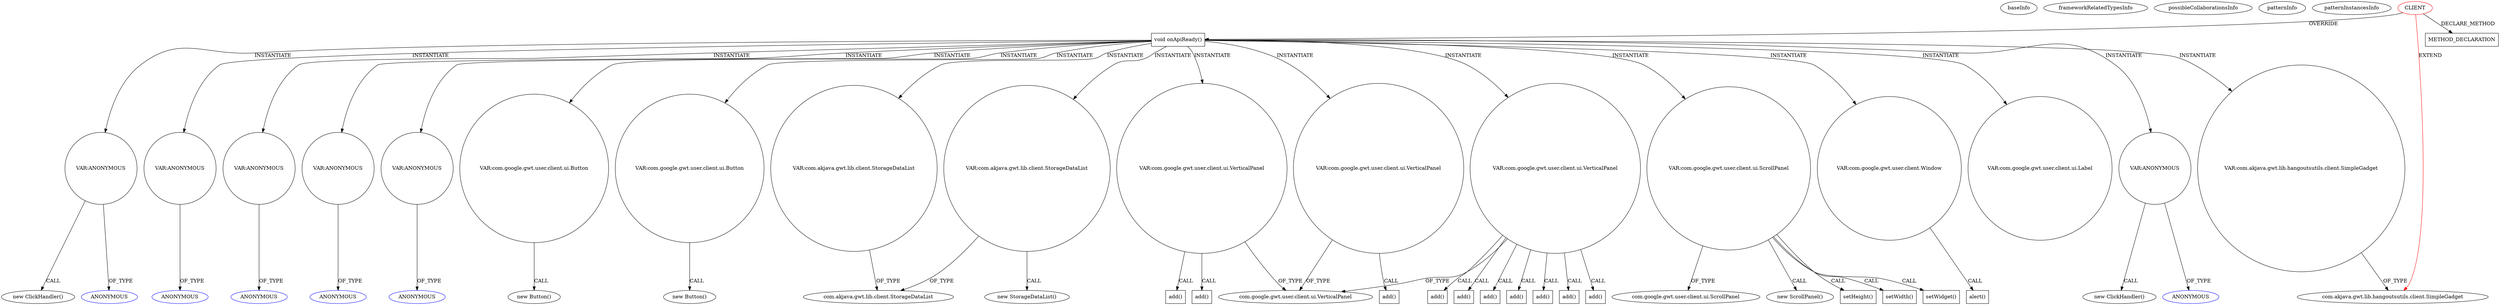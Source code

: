 digraph {
baseInfo[graphId=1626,category="pattern",isAnonymous=false,possibleRelation=false]
frameworkRelatedTypesInfo[0="com.akjava.gwt.lib.hangoutsutils.client.SimpleGadget"]
possibleCollaborationsInfo[]
patternInfo[frequency=2.0,patternRootClient=0]
patternInstancesInfo[0="akjava-GWT-Hangouts~/akjava-GWT-Hangouts/GWT-Hangouts-master/apps/sound-player/src/com/akjava/gwt/hangout/soundplayer/client/HangoutSoundPlayer.java~HangoutSoundPlayer~561",1="akjava-GWT-Hangouts~/akjava-GWT-Hangouts/GWT-Hangouts-master/apps/easyoverlay/src/com/akjava/gwt/hangout/easyoverlay/client/EasyOverlay.java~EasyOverlay~492"]
257[label="new ScrollPanel()",vertexType="CONSTRUCTOR_CALL",isFrameworkType=false]
258[label="VAR:com.google.gwt.user.client.ui.ScrollPanel",vertexType="VARIABLE_EXPRESION",isFrameworkType=false,shape=circle]
261[label="setHeight()",vertexType="INSIDE_CALL",isFrameworkType=false,shape=box]
263[label="setWidth()",vertexType="INSIDE_CALL",isFrameworkType=false,shape=box]
273[label="setWidget()",vertexType="INSIDE_CALL",isFrameworkType=false,shape=box]
55[label="com.google.gwt.user.client.ui.ScrollPanel",vertexType="FRAMEWORK_CLASS_TYPE",isFrameworkType=false]
10[label="void onApiReady()",vertexType="OVERRIDING_METHOD_DECLARATION",isFrameworkType=false,shape=box]
0[label="CLIENT",vertexType="ROOT_CLIENT_CLASS_DECLARATION",isFrameworkType=false,color=red]
206[label="VAR:com.google.gwt.user.client.Window",vertexType="VARIABLE_EXPRESION",isFrameworkType=false,shape=circle]
201[label="VAR:ANONYMOUS",vertexType="VARIABLE_EXPRESION",isFrameworkType=false,shape=circle]
200[label="new ClickHandler()",vertexType="CONSTRUCTOR_CALL",isFrameworkType=false]
246[label="VAR:ANONYMOUS",vertexType="VARIABLE_EXPRESION",isFrameworkType=false,shape=circle]
245[label="new ClickHandler()",vertexType="CONSTRUCTOR_CALL",isFrameworkType=false]
38[label="VAR:ANONYMOUS",vertexType="VARIABLE_EXPRESION",isFrameworkType=false,shape=circle]
105[label="VAR:ANONYMOUS",vertexType="VARIABLE_EXPRESION",isFrameworkType=false,shape=circle]
121[label="VAR:ANONYMOUS",vertexType="VARIABLE_EXPRESION",isFrameworkType=false,shape=circle]
316[label="VAR:ANONYMOUS",vertexType="VARIABLE_EXPRESION",isFrameworkType=false,shape=circle]
239[label="VAR:com.google.gwt.user.client.ui.Button",vertexType="VARIABLE_EXPRESION",isFrameworkType=false,shape=circle]
194[label="VAR:com.google.gwt.user.client.ui.Button",vertexType="VARIABLE_EXPRESION",isFrameworkType=false,shape=circle]
207[label="alert()",vertexType="INSIDE_CALL",isFrameworkType=false,shape=box]
351[label="METHOD_DECLARATION",vertexType="CLIENT_METHOD_DECLARATION",isFrameworkType=false,shape=box]
106[label="ANONYMOUS",vertexType="REFERENCE_ANONYMOUS_DECLARATION",isFrameworkType=false,color=blue]
39[label="ANONYMOUS",vertexType="REFERENCE_ANONYMOUS_DECLARATION",isFrameworkType=false,color=blue]
317[label="ANONYMOUS",vertexType="REFERENCE_ANONYMOUS_DECLARATION",isFrameworkType=false,color=blue]
202[label="ANONYMOUS",vertexType="REFERENCE_ANONYMOUS_DECLARATION",isFrameworkType=false,color=blue]
122[label="ANONYMOUS",vertexType="REFERENCE_ANONYMOUS_DECLARATION",isFrameworkType=false,color=blue]
247[label="ANONYMOUS",vertexType="REFERENCE_ANONYMOUS_DECLARATION",isFrameworkType=false,color=blue]
12[label="VAR:com.akjava.gwt.lib.client.StorageDataList",vertexType="VARIABLE_EXPRESION",isFrameworkType=false,shape=circle]
11[label="new StorageDataList()",vertexType="CONSTRUCTOR_CALL",isFrameworkType=false]
219[label="VAR:com.akjava.gwt.lib.client.StorageDataList",vertexType="VARIABLE_EXPRESION",isFrameworkType=false,shape=circle]
73[label="VAR:com.google.gwt.user.client.ui.VerticalPanel",vertexType="VARIABLE_EXPRESION",isFrameworkType=false,shape=circle]
3[label="com.google.gwt.user.client.ui.VerticalPanel",vertexType="FRAMEWORK_CLASS_TYPE",isFrameworkType=false]
170[label="add()",vertexType="INSIDE_CALL",isFrameworkType=false,shape=box]
192[label="add()",vertexType="INSIDE_CALL",isFrameworkType=false,shape=box]
98[label="add()",vertexType="INSIDE_CALL",isFrameworkType=false,shape=box]
141[label="add()",vertexType="INSIDE_CALL",isFrameworkType=false,shape=box]
151[label="add()",vertexType="INSIDE_CALL",isFrameworkType=false,shape=box]
265[label="add()",vertexType="INSIDE_CALL",isFrameworkType=false,shape=box]
83[label="add()",vertexType="INSIDE_CALL",isFrameworkType=false,shape=box]
49[label="VAR:com.google.gwt.user.client.ui.VerticalPanel",vertexType="VARIABLE_EXPRESION",isFrameworkType=false,shape=circle]
61[label="add()",vertexType="INSIDE_CALL",isFrameworkType=false,shape=box]
275[label="VAR:com.google.gwt.user.client.ui.VerticalPanel",vertexType="VARIABLE_EXPRESION",isFrameworkType=false,shape=circle]
301[label="add()",vertexType="INSIDE_CALL",isFrameworkType=false,shape=box]
311[label="add()",vertexType="INSIDE_CALL",isFrameworkType=false,shape=box]
1[label="com.akjava.gwt.lib.hangoutsutils.client.SimpleGadget",vertexType="FRAMEWORK_CLASS_TYPE",isFrameworkType=false]
45[label="VAR:com.akjava.gwt.lib.hangoutsutils.client.SimpleGadget",vertexType="VARIABLE_EXPRESION",isFrameworkType=false,shape=circle]
9[label="com.akjava.gwt.lib.client.StorageDataList",vertexType="FRAMEWORK_CLASS_TYPE",isFrameworkType=false]
238[label="new Button()",vertexType="CONSTRUCTOR_CALL",isFrameworkType=false]
193[label="new Button()",vertexType="CONSTRUCTOR_CALL",isFrameworkType=false]
143[label="VAR:com.google.gwt.user.client.ui.Label",vertexType="VARIABLE_EXPRESION",isFrameworkType=false,shape=circle]
38->39[label="OF_TYPE"]
105->106[label="OF_TYPE"]
0->351[label="DECLARE_METHOD"]
10->258[label="INSTANTIATE"]
275->311[label="CALL"]
10->45[label="INSTANTIATE"]
10->246[label="INSTANTIATE"]
10->73[label="INSTANTIATE"]
246->247[label="OF_TYPE"]
201->200[label="CALL"]
206->207[label="CALL"]
258->261[label="CALL"]
10->275[label="INSTANTIATE"]
10->194[label="INSTANTIATE"]
10->316[label="INSTANTIATE"]
10->105[label="INSTANTIATE"]
49->61[label="CALL"]
201->202[label="OF_TYPE"]
73->83[label="CALL"]
73->141[label="CALL"]
10->239[label="INSTANTIATE"]
45->1[label="OF_TYPE"]
10->201[label="INSTANTIATE"]
258->257[label="CALL"]
194->193[label="CALL"]
258->55[label="OF_TYPE"]
49->3[label="OF_TYPE"]
246->245[label="CALL"]
73->265[label="CALL"]
10->12[label="INSTANTIATE"]
121->122[label="OF_TYPE"]
275->3[label="OF_TYPE"]
73->98[label="CALL"]
0->1[label="EXTEND",color=red]
10->38[label="INSTANTIATE"]
10->121[label="INSTANTIATE"]
316->317[label="OF_TYPE"]
239->238[label="CALL"]
73->192[label="CALL"]
10->143[label="INSTANTIATE"]
10->49[label="INSTANTIATE"]
12->9[label="OF_TYPE"]
73->151[label="CALL"]
12->11[label="CALL"]
258->263[label="CALL"]
73->170[label="CALL"]
10->206[label="INSTANTIATE"]
275->301[label="CALL"]
0->10[label="OVERRIDE"]
10->219[label="INSTANTIATE"]
258->273[label="CALL"]
73->3[label="OF_TYPE"]
219->9[label="OF_TYPE"]
}
